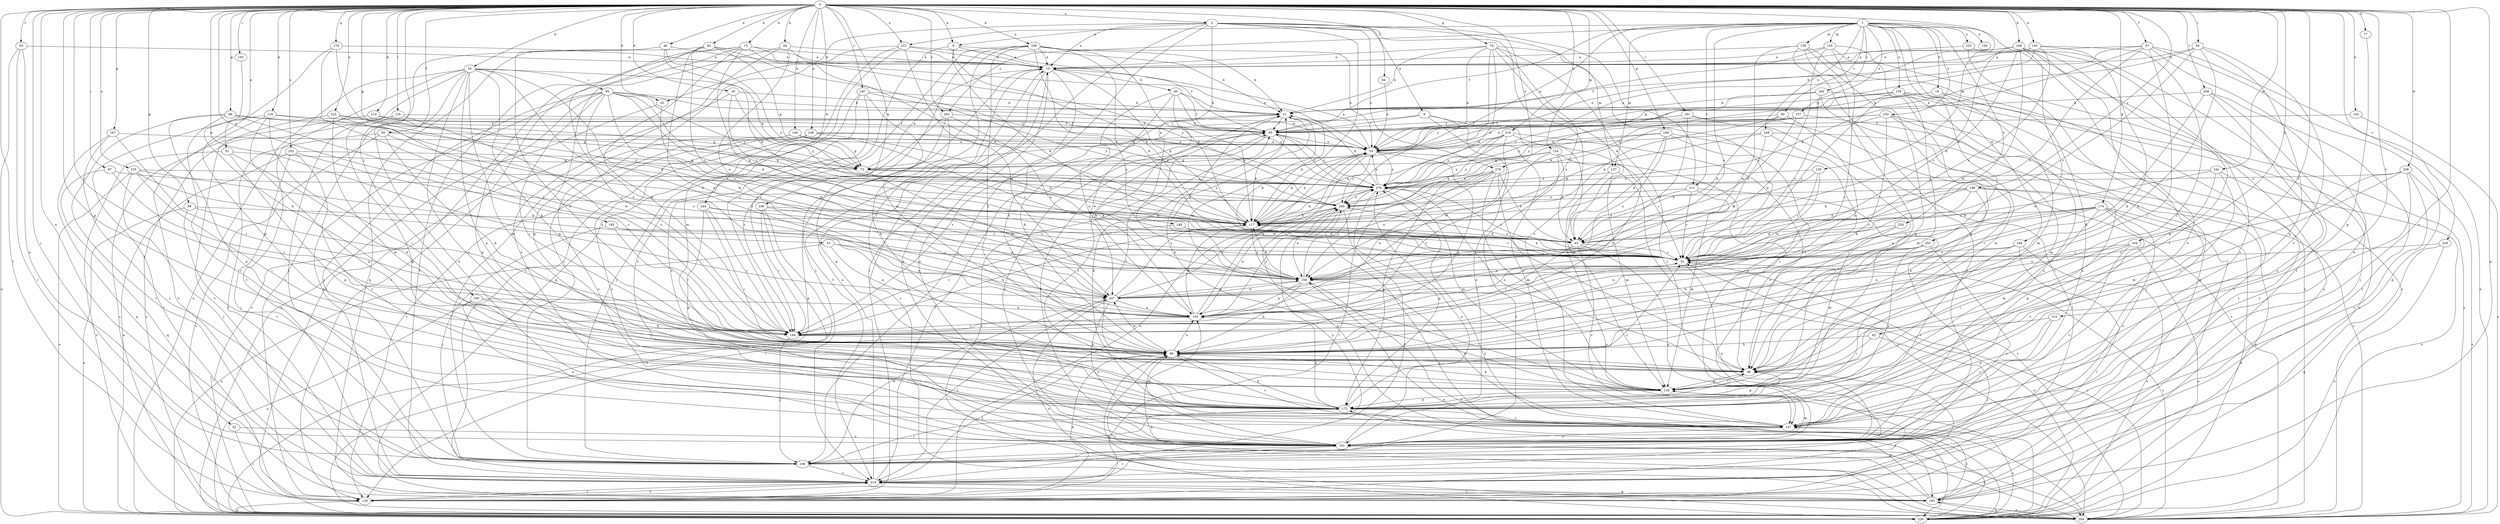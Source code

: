 strict digraph  {
0;
1;
2;
6;
9;
10;
15;
16;
19;
21;
30;
31;
35;
42;
43;
46;
51;
52;
53;
54;
57;
59;
62;
63;
64;
65;
66;
68;
74;
75;
77;
82;
84;
85;
86;
87;
94;
95;
96;
100;
106;
108;
109;
110;
116;
117;
126;
128;
130;
134;
135;
136;
137;
139;
142;
145;
146;
148;
149;
150;
155;
156;
157;
159;
161;
164;
167;
168;
172;
174;
176;
180;
183;
186;
187;
191;
193;
194;
195;
202;
203;
204;
208;
210;
211;
215;
216;
220;
221;
225;
226;
229;
237;
238;
241;
244;
246;
247;
248;
250;
254;
255;
258;
260;
269;
278;
279;
0 -> 2  [label=a];
0 -> 6  [label=a];
0 -> 15  [label=b];
0 -> 16  [label=b];
0 -> 35  [label=d];
0 -> 42  [label=d];
0 -> 46  [label=e];
0 -> 51  [label=e];
0 -> 52  [label=e];
0 -> 53  [label=e];
0 -> 57  [label=f];
0 -> 59  [label=f];
0 -> 62  [label=f];
0 -> 63  [label=f];
0 -> 64  [label=f];
0 -> 66  [label=g];
0 -> 68  [label=g];
0 -> 74  [label=g];
0 -> 75  [label=g];
0 -> 77  [label=h];
0 -> 82  [label=h];
0 -> 84  [label=h];
0 -> 87  [label=i];
0 -> 94  [label=i];
0 -> 100  [label=j];
0 -> 106  [label=j];
0 -> 108  [label=k];
0 -> 109  [label=k];
0 -> 110  [label=k];
0 -> 116  [label=k];
0 -> 126  [label=l];
0 -> 128  [label=l];
0 -> 130  [label=m];
0 -> 134  [label=m];
0 -> 142  [label=n];
0 -> 145  [label=n];
0 -> 146  [label=n];
0 -> 148  [label=n];
0 -> 155  [label=o];
0 -> 164  [label=p];
0 -> 167  [label=p];
0 -> 168  [label=p];
0 -> 172  [label=p];
0 -> 174  [label=q];
0 -> 176  [label=q];
0 -> 180  [label=q];
0 -> 183  [label=q];
0 -> 186  [label=r];
0 -> 187  [label=r];
0 -> 191  [label=r];
0 -> 193  [label=r];
0 -> 194  [label=r];
0 -> 195  [label=s];
0 -> 202  [label=s];
0 -> 203  [label=s];
0 -> 208  [label=t];
0 -> 210  [label=t];
0 -> 216  [label=u];
0 -> 220  [label=u];
0 -> 221  [label=u];
0 -> 229  [label=v];
0 -> 237  [label=v];
0 -> 238  [label=w];
0 -> 241  [label=w];
0 -> 244  [label=w];
0 -> 278  [label=z];
1 -> 19  [label=b];
1 -> 30  [label=c];
1 -> 54  [label=e];
1 -> 65  [label=f];
1 -> 135  [label=m];
1 -> 136  [label=m];
1 -> 137  [label=m];
1 -> 156  [label=o];
1 -> 157  [label=o];
1 -> 159  [label=o];
1 -> 161  [label=o];
1 -> 203  [label=s];
1 -> 211  [label=t];
1 -> 221  [label=u];
1 -> 225  [label=u];
1 -> 246  [label=w];
1 -> 248  [label=x];
1 -> 250  [label=x];
1 -> 254  [label=x];
1 -> 255  [label=x];
1 -> 258  [label=x];
1 -> 260  [label=y];
2 -> 6  [label=a];
2 -> 9  [label=a];
2 -> 10  [label=a];
2 -> 42  [label=d];
2 -> 106  [label=j];
2 -> 128  [label=l];
2 -> 137  [label=m];
2 -> 139  [label=m];
2 -> 149  [label=n];
2 -> 211  [label=t];
2 -> 237  [label=v];
2 -> 278  [label=z];
6 -> 10  [label=a];
6 -> 21  [label=b];
6 -> 43  [label=d];
6 -> 117  [label=k];
6 -> 194  [label=r];
9 -> 65  [label=f];
9 -> 75  [label=g];
9 -> 139  [label=m];
9 -> 161  [label=o];
9 -> 237  [label=v];
10 -> 85  [label=h];
10 -> 86  [label=h];
10 -> 117  [label=k];
10 -> 161  [label=o];
10 -> 204  [label=s];
10 -> 215  [label=t];
15 -> 10  [label=a];
15 -> 31  [label=c];
15 -> 54  [label=e];
15 -> 117  [label=k];
15 -> 172  [label=p];
15 -> 194  [label=r];
15 -> 204  [label=s];
15 -> 215  [label=t];
16 -> 75  [label=g];
16 -> 86  [label=h];
16 -> 95  [label=i];
16 -> 106  [label=j];
16 -> 139  [label=m];
16 -> 150  [label=n];
16 -> 161  [label=o];
16 -> 172  [label=p];
16 -> 215  [label=t];
16 -> 226  [label=u];
16 -> 237  [label=v];
16 -> 247  [label=w];
19 -> 21  [label=b];
19 -> 31  [label=c];
19 -> 139  [label=m];
19 -> 161  [label=o];
21 -> 65  [label=f];
21 -> 117  [label=k];
21 -> 194  [label=r];
21 -> 247  [label=w];
30 -> 43  [label=d];
30 -> 65  [label=f];
30 -> 117  [label=k];
30 -> 150  [label=n];
31 -> 21  [label=b];
31 -> 117  [label=k];
31 -> 161  [label=o];
31 -> 204  [label=s];
31 -> 258  [label=x];
31 -> 269  [label=y];
31 -> 279  [label=z];
35 -> 21  [label=b];
35 -> 117  [label=k];
35 -> 204  [label=s];
35 -> 269  [label=y];
42 -> 226  [label=u];
42 -> 247  [label=w];
43 -> 31  [label=c];
43 -> 161  [label=o];
43 -> 194  [label=r];
43 -> 237  [label=v];
46 -> 10  [label=a];
46 -> 86  [label=h];
46 -> 117  [label=k];
46 -> 128  [label=l];
46 -> 269  [label=y];
51 -> 75  [label=g];
51 -> 86  [label=h];
51 -> 172  [label=p];
51 -> 204  [label=s];
52 -> 128  [label=l];
52 -> 161  [label=o];
53 -> 31  [label=c];
53 -> 150  [label=n];
53 -> 226  [label=u];
53 -> 247  [label=w];
54 -> 10  [label=a];
54 -> 31  [label=c];
54 -> 75  [label=g];
54 -> 86  [label=h];
54 -> 117  [label=k];
54 -> 183  [label=q];
54 -> 269  [label=y];
54 -> 279  [label=z];
57 -> 10  [label=a];
57 -> 31  [label=c];
57 -> 54  [label=e];
57 -> 96  [label=i];
57 -> 117  [label=k];
57 -> 161  [label=o];
57 -> 183  [label=q];
57 -> 204  [label=s];
59 -> 43  [label=d];
59 -> 54  [label=e];
59 -> 86  [label=h];
59 -> 204  [label=s];
59 -> 215  [label=t];
62 -> 86  [label=h];
62 -> 96  [label=i];
62 -> 106  [label=j];
63 -> 10  [label=a];
63 -> 128  [label=l];
63 -> 161  [label=o];
63 -> 226  [label=u];
64 -> 54  [label=e];
65 -> 54  [label=e];
65 -> 117  [label=k];
65 -> 161  [label=o];
65 -> 204  [label=s];
65 -> 279  [label=z];
66 -> 65  [label=f];
66 -> 172  [label=p];
66 -> 194  [label=r];
66 -> 215  [label=t];
66 -> 237  [label=v];
66 -> 269  [label=y];
68 -> 117  [label=k];
68 -> 194  [label=r];
68 -> 226  [label=u];
68 -> 237  [label=v];
74 -> 10  [label=a];
74 -> 21  [label=b];
74 -> 31  [label=c];
74 -> 43  [label=d];
74 -> 54  [label=e];
74 -> 106  [label=j];
74 -> 258  [label=x];
74 -> 269  [label=y];
74 -> 279  [label=z];
75 -> 10  [label=a];
75 -> 247  [label=w];
75 -> 269  [label=y];
75 -> 279  [label=z];
77 -> 172  [label=p];
82 -> 10  [label=a];
82 -> 31  [label=c];
82 -> 75  [label=g];
82 -> 150  [label=n];
82 -> 183  [label=q];
82 -> 194  [label=r];
82 -> 279  [label=z];
84 -> 10  [label=a];
84 -> 128  [label=l];
84 -> 161  [label=o];
84 -> 258  [label=x];
84 -> 269  [label=y];
85 -> 21  [label=b];
85 -> 65  [label=f];
85 -> 86  [label=h];
85 -> 117  [label=k];
85 -> 150  [label=n];
85 -> 279  [label=z];
86 -> 96  [label=i];
86 -> 150  [label=n];
86 -> 204  [label=s];
86 -> 215  [label=t];
86 -> 237  [label=v];
86 -> 247  [label=w];
87 -> 183  [label=q];
87 -> 194  [label=r];
87 -> 279  [label=z];
94 -> 10  [label=a];
94 -> 31  [label=c];
94 -> 54  [label=e];
94 -> 86  [label=h];
94 -> 172  [label=p];
94 -> 237  [label=v];
95 -> 21  [label=b];
95 -> 31  [label=c];
95 -> 43  [label=d];
95 -> 54  [label=e];
95 -> 96  [label=i];
95 -> 106  [label=j];
95 -> 117  [label=k];
95 -> 150  [label=n];
95 -> 172  [label=p];
95 -> 215  [label=t];
95 -> 279  [label=z];
96 -> 139  [label=m];
96 -> 172  [label=p];
96 -> 279  [label=z];
100 -> 86  [label=h];
100 -> 150  [label=n];
100 -> 161  [label=o];
100 -> 226  [label=u];
106 -> 215  [label=t];
106 -> 247  [label=w];
106 -> 269  [label=y];
108 -> 10  [label=a];
108 -> 31  [label=c];
108 -> 43  [label=d];
108 -> 54  [label=e];
108 -> 86  [label=h];
108 -> 161  [label=o];
108 -> 172  [label=p];
108 -> 215  [label=t];
108 -> 237  [label=v];
108 -> 247  [label=w];
109 -> 10  [label=a];
109 -> 21  [label=b];
109 -> 43  [label=d];
109 -> 54  [label=e];
109 -> 86  [label=h];
109 -> 96  [label=i];
109 -> 117  [label=k];
109 -> 194  [label=r];
109 -> 215  [label=t];
109 -> 258  [label=x];
110 -> 65  [label=f];
110 -> 75  [label=g];
110 -> 204  [label=s];
116 -> 65  [label=f];
116 -> 96  [label=i];
116 -> 128  [label=l];
116 -> 172  [label=p];
116 -> 215  [label=t];
116 -> 258  [label=x];
117 -> 43  [label=d];
117 -> 54  [label=e];
117 -> 258  [label=x];
126 -> 65  [label=f];
126 -> 172  [label=p];
126 -> 194  [label=r];
126 -> 204  [label=s];
128 -> 54  [label=e];
128 -> 86  [label=h];
128 -> 96  [label=i];
128 -> 215  [label=t];
128 -> 226  [label=u];
130 -> 31  [label=c];
130 -> 43  [label=d];
130 -> 247  [label=w];
130 -> 279  [label=z];
134 -> 43  [label=d];
134 -> 75  [label=g];
134 -> 96  [label=i];
134 -> 194  [label=r];
134 -> 215  [label=t];
134 -> 279  [label=z];
135 -> 10  [label=a];
135 -> 65  [label=f];
135 -> 150  [label=n];
135 -> 172  [label=p];
135 -> 194  [label=r];
135 -> 226  [label=u];
136 -> 10  [label=a];
136 -> 96  [label=i];
136 -> 172  [label=p];
136 -> 204  [label=s];
136 -> 215  [label=t];
136 -> 247  [label=w];
137 -> 139  [label=m];
137 -> 204  [label=s];
137 -> 226  [label=u];
137 -> 279  [label=z];
139 -> 21  [label=b];
139 -> 65  [label=f];
139 -> 86  [label=h];
139 -> 96  [label=i];
139 -> 128  [label=l];
139 -> 172  [label=p];
142 -> 65  [label=f];
142 -> 204  [label=s];
145 -> 10  [label=a];
145 -> 21  [label=b];
145 -> 31  [label=c];
145 -> 75  [label=g];
145 -> 86  [label=h];
145 -> 96  [label=i];
146 -> 31  [label=c];
146 -> 54  [label=e];
146 -> 75  [label=g];
146 -> 106  [label=j];
146 -> 161  [label=o];
148 -> 43  [label=d];
148 -> 54  [label=e];
148 -> 128  [label=l];
148 -> 161  [label=o];
148 -> 215  [label=t];
148 -> 279  [label=z];
149 -> 31  [label=c];
149 -> 43  [label=d];
149 -> 194  [label=r];
150 -> 21  [label=b];
150 -> 31  [label=c];
150 -> 54  [label=e];
150 -> 117  [label=k];
150 -> 194  [label=r];
150 -> 269  [label=y];
155 -> 96  [label=i];
155 -> 106  [label=j];
155 -> 226  [label=u];
155 -> 247  [label=w];
155 -> 258  [label=x];
155 -> 279  [label=z];
157 -> 43  [label=d];
157 -> 65  [label=f];
157 -> 215  [label=t];
157 -> 279  [label=z];
159 -> 21  [label=b];
159 -> 117  [label=k];
159 -> 139  [label=m];
159 -> 161  [label=o];
159 -> 204  [label=s];
159 -> 226  [label=u];
159 -> 269  [label=y];
161 -> 10  [label=a];
161 -> 65  [label=f];
161 -> 106  [label=j];
161 -> 139  [label=m];
161 -> 150  [label=n];
161 -> 204  [label=s];
161 -> 215  [label=t];
161 -> 279  [label=z];
164 -> 31  [label=c];
164 -> 96  [label=i];
164 -> 226  [label=u];
164 -> 237  [label=v];
164 -> 258  [label=x];
167 -> 54  [label=e];
167 -> 106  [label=j];
167 -> 183  [label=q];
167 -> 194  [label=r];
168 -> 43  [label=d];
168 -> 54  [label=e];
168 -> 117  [label=k];
168 -> 172  [label=p];
168 -> 237  [label=v];
168 -> 258  [label=x];
172 -> 31  [label=c];
172 -> 65  [label=f];
172 -> 86  [label=h];
172 -> 106  [label=j];
172 -> 150  [label=n];
172 -> 237  [label=v];
174 -> 31  [label=c];
174 -> 86  [label=h];
174 -> 117  [label=k];
174 -> 128  [label=l];
174 -> 139  [label=m];
174 -> 161  [label=o];
174 -> 194  [label=r];
174 -> 226  [label=u];
174 -> 237  [label=v];
174 -> 258  [label=x];
176 -> 10  [label=a];
176 -> 172  [label=p];
176 -> 194  [label=r];
176 -> 258  [label=x];
180 -> 31  [label=c];
180 -> 117  [label=k];
180 -> 128  [label=l];
180 -> 194  [label=r];
180 -> 204  [label=s];
183 -> 86  [label=h];
183 -> 172  [label=p];
183 -> 204  [label=s];
183 -> 215  [label=t];
183 -> 237  [label=v];
186 -> 31  [label=c];
186 -> 43  [label=d];
186 -> 86  [label=h];
186 -> 117  [label=k];
186 -> 172  [label=p];
186 -> 183  [label=q];
186 -> 269  [label=y];
187 -> 21  [label=b];
187 -> 106  [label=j];
187 -> 150  [label=n];
187 -> 161  [label=o];
187 -> 237  [label=v];
187 -> 269  [label=y];
191 -> 54  [label=e];
191 -> 65  [label=f];
191 -> 128  [label=l];
191 -> 204  [label=s];
191 -> 258  [label=x];
193 -> 86  [label=h];
194 -> 86  [label=h];
194 -> 106  [label=j];
194 -> 117  [label=k];
195 -> 43  [label=d];
195 -> 106  [label=j];
195 -> 194  [label=r];
195 -> 258  [label=x];
202 -> 31  [label=c];
202 -> 75  [label=g];
202 -> 106  [label=j];
202 -> 226  [label=u];
202 -> 237  [label=v];
203 -> 65  [label=f];
203 -> 86  [label=h];
203 -> 172  [label=p];
203 -> 194  [label=r];
203 -> 258  [label=x];
204 -> 31  [label=c];
204 -> 86  [label=h];
204 -> 161  [label=o];
204 -> 183  [label=q];
204 -> 258  [label=x];
208 -> 21  [label=b];
208 -> 86  [label=h];
208 -> 106  [label=j];
208 -> 161  [label=o];
208 -> 215  [label=t];
210 -> 172  [label=p];
210 -> 194  [label=r];
210 -> 237  [label=v];
211 -> 31  [label=c];
211 -> 43  [label=d];
211 -> 139  [label=m];
211 -> 204  [label=s];
211 -> 269  [label=y];
215 -> 10  [label=a];
215 -> 65  [label=f];
215 -> 128  [label=l];
215 -> 183  [label=q];
216 -> 54  [label=e];
216 -> 86  [label=h];
216 -> 96  [label=i];
216 -> 117  [label=k];
216 -> 247  [label=w];
216 -> 269  [label=y];
216 -> 279  [label=z];
220 -> 65  [label=f];
220 -> 75  [label=g];
220 -> 139  [label=m];
220 -> 215  [label=t];
220 -> 247  [label=w];
221 -> 10  [label=a];
221 -> 65  [label=f];
221 -> 106  [label=j];
221 -> 139  [label=m];
221 -> 183  [label=q];
221 -> 247  [label=w];
225 -> 10  [label=a];
225 -> 183  [label=q];
225 -> 204  [label=s];
226 -> 10  [label=a];
226 -> 31  [label=c];
226 -> 237  [label=v];
226 -> 269  [label=y];
226 -> 279  [label=z];
229 -> 31  [label=c];
229 -> 183  [label=q];
229 -> 226  [label=u];
237 -> 21  [label=b];
237 -> 161  [label=o];
237 -> 258  [label=x];
238 -> 96  [label=i];
238 -> 161  [label=o];
238 -> 194  [label=r];
238 -> 204  [label=s];
238 -> 237  [label=v];
238 -> 279  [label=z];
241 -> 31  [label=c];
241 -> 96  [label=i];
241 -> 139  [label=m];
241 -> 226  [label=u];
241 -> 279  [label=z];
244 -> 31  [label=c];
244 -> 96  [label=i];
244 -> 117  [label=k];
244 -> 172  [label=p];
244 -> 194  [label=r];
246 -> 31  [label=c];
246 -> 128  [label=l];
246 -> 150  [label=n];
246 -> 226  [label=u];
246 -> 237  [label=v];
247 -> 150  [label=n];
247 -> 161  [label=o];
247 -> 215  [label=t];
247 -> 226  [label=u];
247 -> 258  [label=x];
247 -> 269  [label=y];
247 -> 279  [label=z];
248 -> 54  [label=e];
248 -> 96  [label=i];
248 -> 117  [label=k];
248 -> 204  [label=s];
248 -> 258  [label=x];
250 -> 54  [label=e];
250 -> 65  [label=f];
250 -> 86  [label=h];
250 -> 96  [label=i];
250 -> 106  [label=j];
250 -> 139  [label=m];
250 -> 269  [label=y];
254 -> 43  [label=d];
254 -> 86  [label=h];
254 -> 139  [label=m];
255 -> 31  [label=c];
255 -> 96  [label=i];
255 -> 106  [label=j];
255 -> 150  [label=n];
255 -> 172  [label=p];
258 -> 21  [label=b];
258 -> 86  [label=h];
258 -> 117  [label=k];
258 -> 150  [label=n];
258 -> 226  [label=u];
258 -> 247  [label=w];
258 -> 279  [label=z];
260 -> 21  [label=b];
260 -> 31  [label=c];
260 -> 139  [label=m];
260 -> 215  [label=t];
260 -> 279  [label=z];
269 -> 117  [label=k];
269 -> 150  [label=n];
269 -> 215  [label=t];
269 -> 258  [label=x];
278 -> 43  [label=d];
278 -> 96  [label=i];
278 -> 128  [label=l];
278 -> 139  [label=m];
278 -> 150  [label=n];
278 -> 172  [label=p];
278 -> 258  [label=x];
278 -> 279  [label=z];
279 -> 21  [label=b];
279 -> 54  [label=e];
279 -> 65  [label=f];
279 -> 117  [label=k];
279 -> 139  [label=m];
279 -> 172  [label=p];
279 -> 269  [label=y];
}
